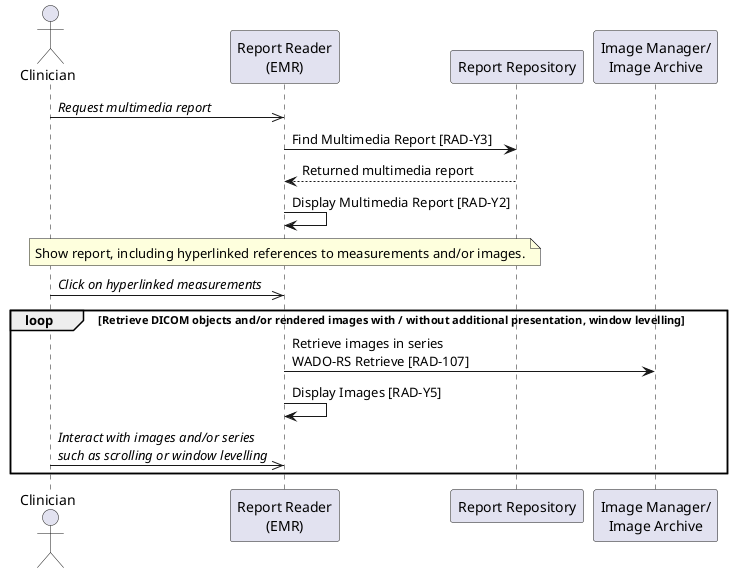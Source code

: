 @startuml

actor Clinician as Clinician

participant "Report Reader\n(EMR)" as Reader
participant "Report Repository" as Repo

participant "Image Manager/\nImage Archive" as Archive

Clinician->>Reader: //Request multimedia report//

Reader->Repo: Find Multimedia Report [RAD-Y3]
Repo-->Reader: Returned multimedia report
Reader->Reader: Display Multimedia Report [RAD-Y2]
note over Reader
Show report, including hyperlinked references to measurements and/or images.
end note

Clinician->>Reader: //Click on hyperlinked measurements//

loop Retrieve DICOM objects and/or rendered images with / without additional presentation, window levelling
Reader->Archive: Retrieve images in series\nWADO-RS Retrieve [RAD-107]
Reader->Reader: Display Images [RAD-Y5]

Clinician->>Reader: //Interact with images and/or series//\n//such as scrolling or window levelling//
end loop

@enduml
